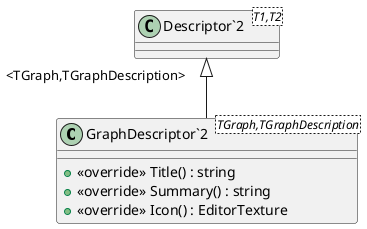 @startuml
class "GraphDescriptor`2"<TGraph,TGraphDescription> {
    + <<override>> Title() : string
    + <<override>> Summary() : string
    + <<override>> Icon() : EditorTexture
}
class "Descriptor`2"<T1,T2> {
}
"Descriptor`2" "<TGraph,TGraphDescription>" <|-- "GraphDescriptor`2"
@enduml
